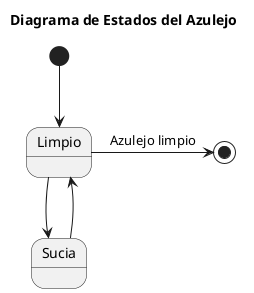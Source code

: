 @startuml
title Diagrama de Estados del Azulejo

[*] --> Limpio

Limpio --> Sucia
Sucia --> Limpio
Limpio -r-> [*] : Azulejo limpio

@enduml